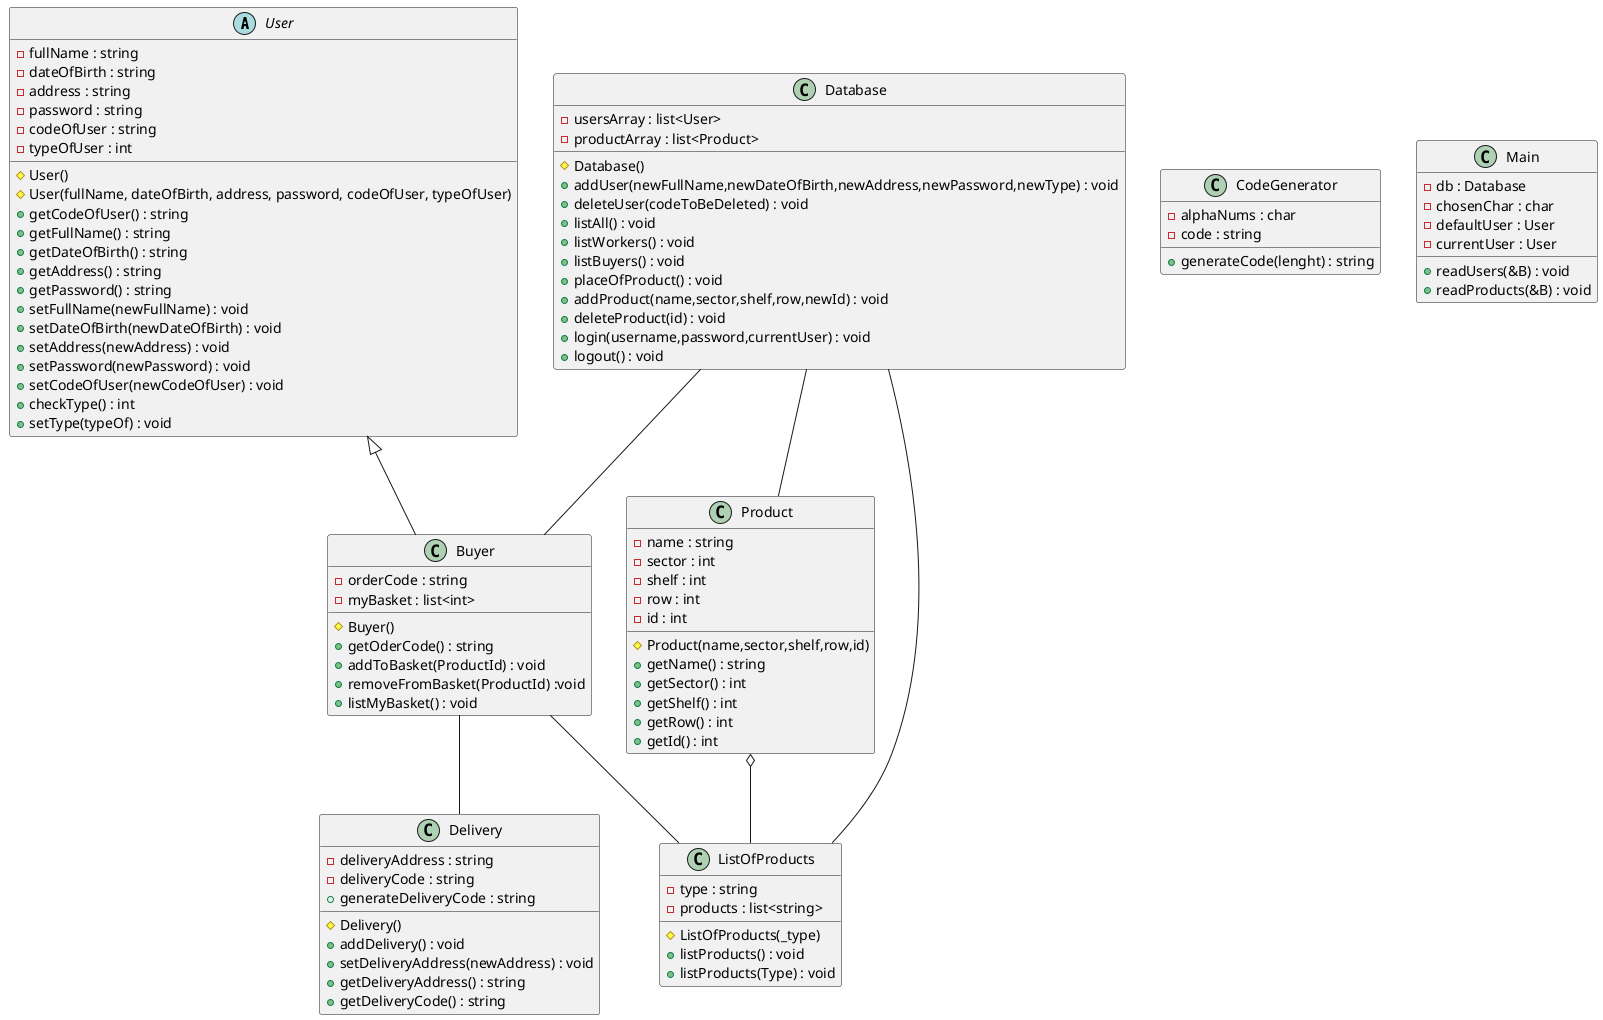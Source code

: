 @startuml Class_meghatarozas
'Classok a programon belül

abstract class User {
    -fullName : string
    -dateOfBirth : string
    -address : string
    -password : string
    -codeOfUser : string
	-typeOfUser : int
	#User()
	#User(fullName, dateOfBirth, address, password, codeOfUser, typeOfUser)
	+getCodeOfUser() : string
    +getFullName() : string
    +getDateOfBirth() : string
    +getAddress() : string
	+getPassword() : string
    +setFullName(newFullName) : void
    +setDateOfBirth(newDateOfBirth) : void
    +setAddress(newAddress) : void
    +setPassword(newPassword) : void
	+setCodeOfUser(newCodeOfUser) : void
	+checkType() : int
	+setType(typeOf) : void
}

class Buyer {
    -orderCode : string
	-myBasket : list<int>
	#Buyer()
    +getOderCode() : string
    +addToBasket(ProductId) : void
    +removeFromBasket(ProductId) :void
    +listMyBasket() : void
}  

class Product {
    -name : string
    -sector : int
    -shelf : int
    -row : int
    -id : int
    #Product(name,sector,shelf,row,id)
    +getName() : string
    +getSector() : int
    +getShelf() : int
    +getRow() : int 
    +getId() : int
}


class ListOfProducts {
    -type : string
	-products : list<string>
	#ListOfProducts(_type)
    +listProducts() : void
    +listProducts(Type) : void
}

class Delivery {
    - deliveryAddress : string
    - deliveryCode : string
	#Delivery()
    +addDelivery() : void
	+setDeliveryAddress(newAddress) : void
    +generateDeliveryCode : string
    +getDeliveryAddress() : string
    +getDeliveryCode() : string
}

class CodeGenerator {
	-alphaNums : char
	-code : string
	+generateCode(lenght) : string
}

class Database {
	-usersArray : list<User>
	-productArray : list<Product>
	#Database()
	+addUser(newFullName,newDateOfBirth,newAddress,newPassword,newType) : void
	+deleteUser(codeToBeDeleted) : void
	+listAll() : void
	+listWorkers() : void
	+listBuyers() : void
	+placeOfProduct() : void
	+addProduct(name,sector,shelf,row,newId) : void
	+deleteProduct(id) : void
	+login(username,password,currentUser) : void
	+logout() : void
}

class Main {
	+readUsers(&B) : void
	+readProducts(&B) : void
	-db : Database
	-chosenChar : char
	-defaultUser : User
	-currentUser : User
}


' Kapcsolodasok a classok kozott

User <|-- Buyer

Database -- Buyer
Database -- Product
Database -- ListOfProducts

Product o-- ListOfProducts


Buyer -- ListOfProducts
Buyer -- Delivery

@enduml

